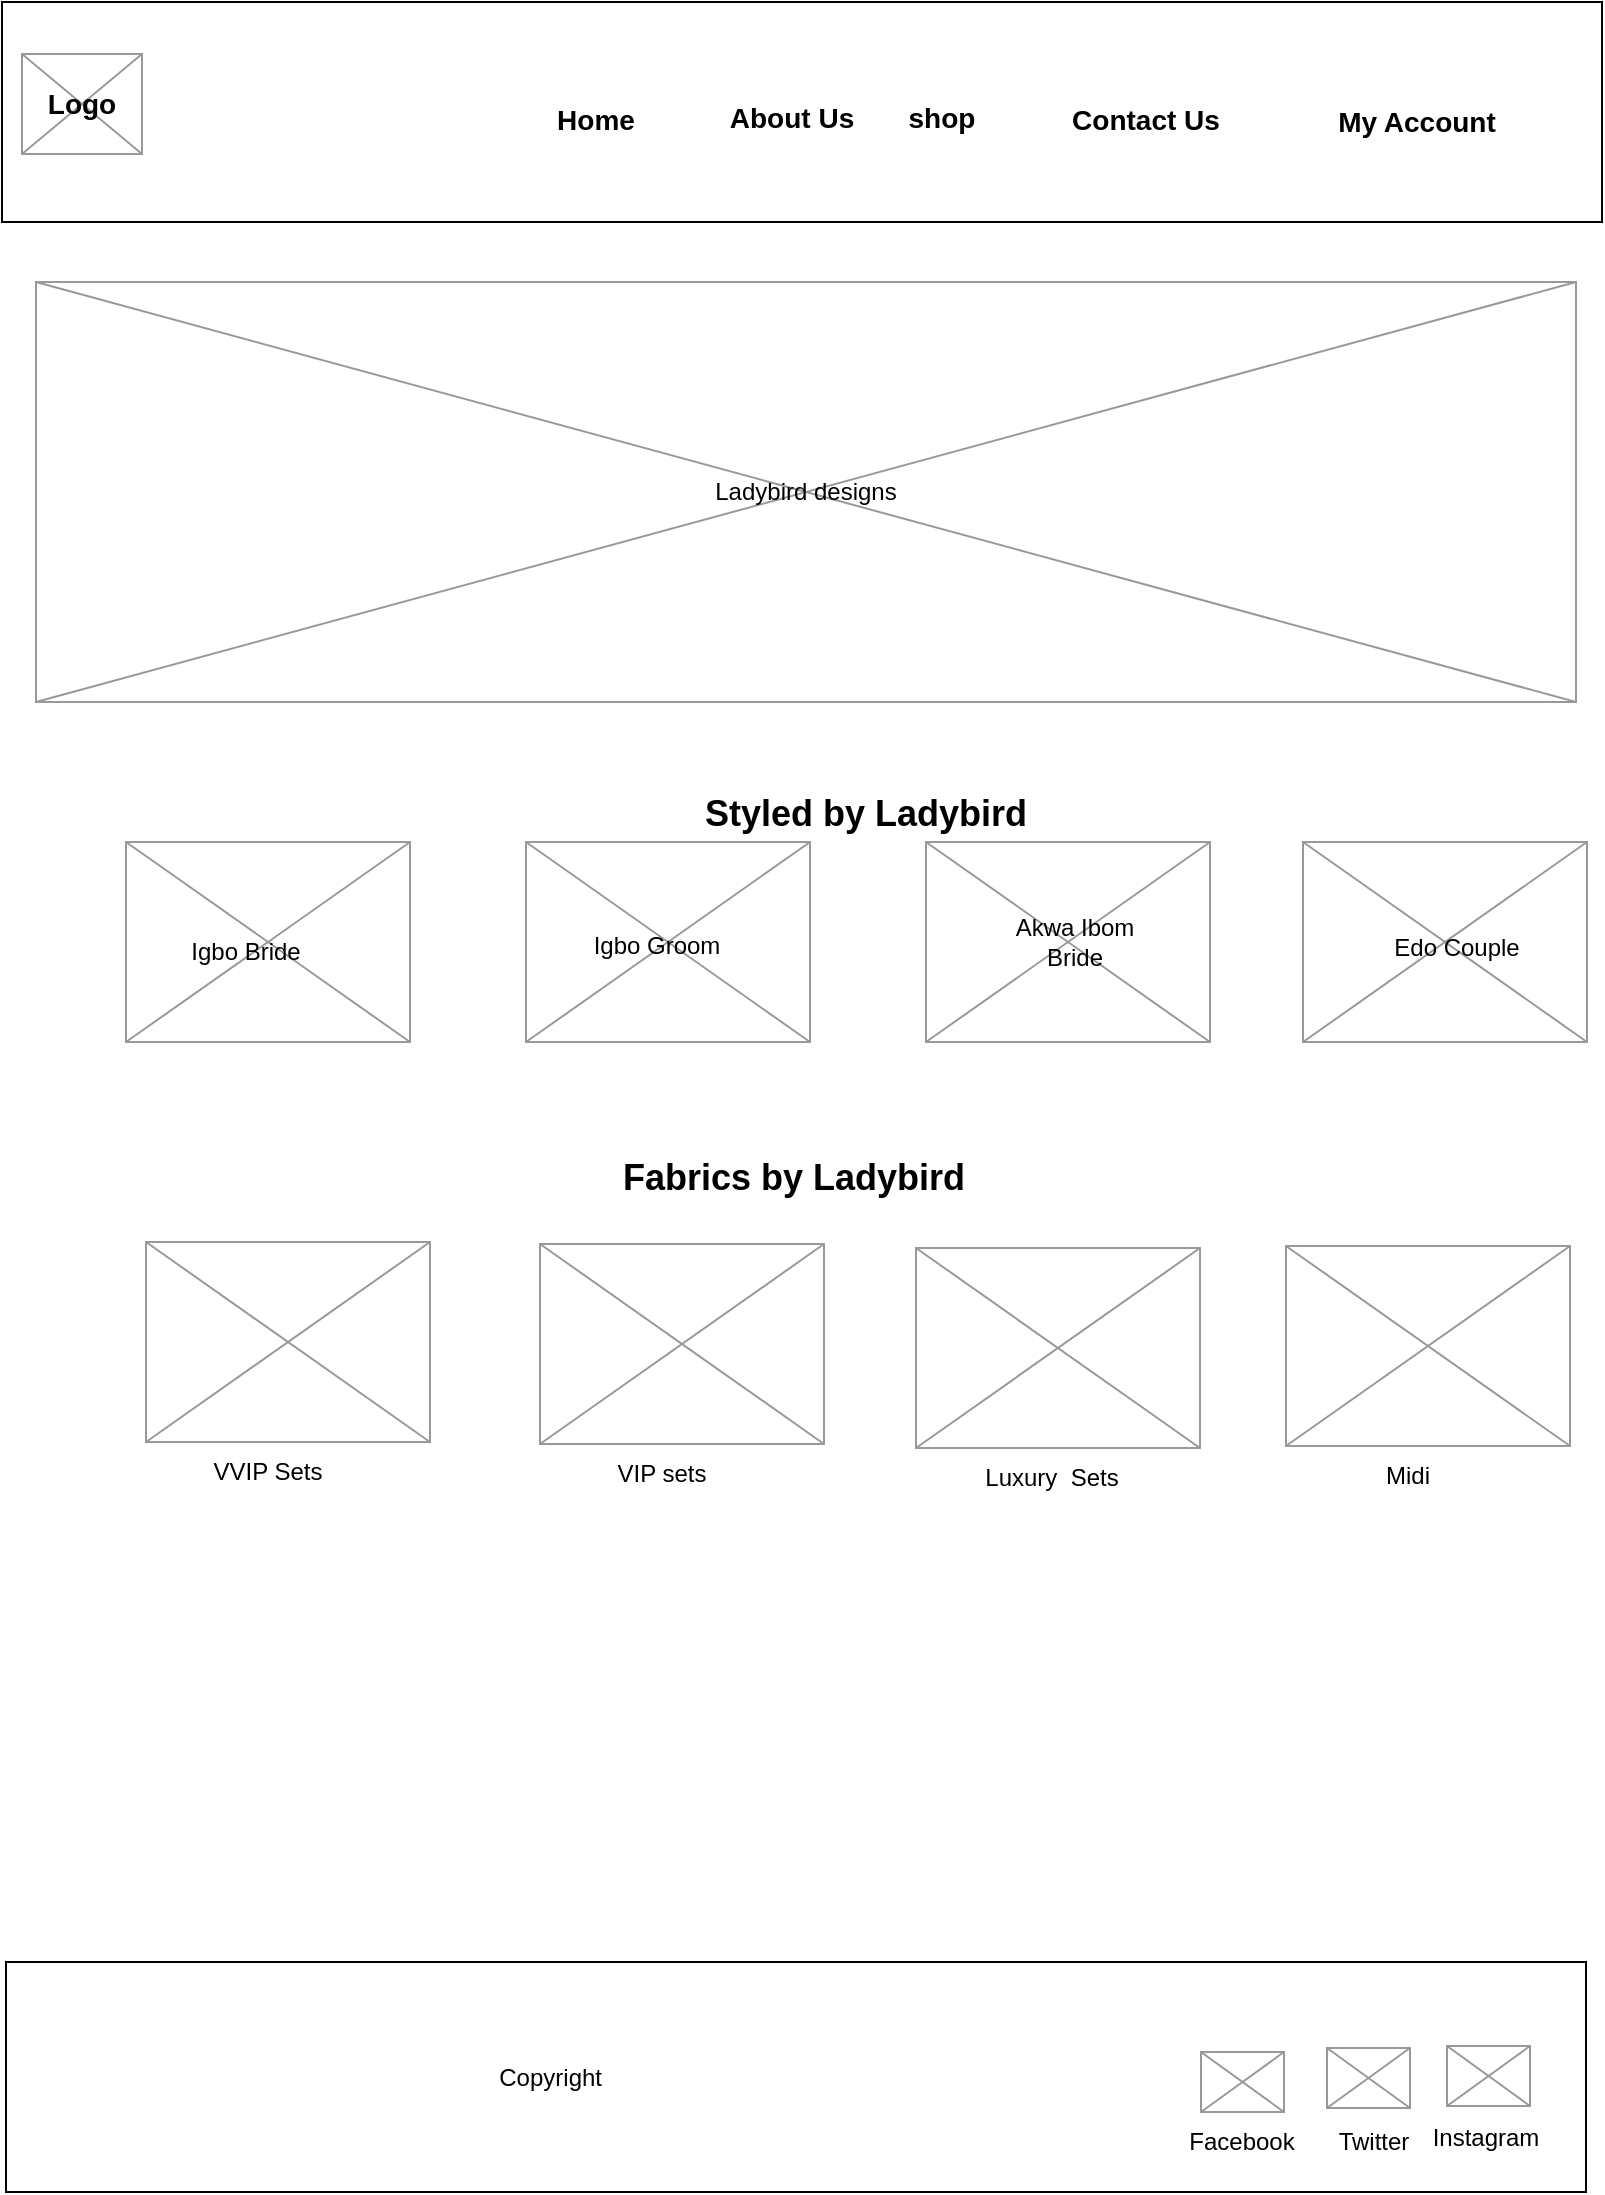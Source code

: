 <mxfile version="26.2.3">
  <diagram name="Page-1" id="ZLVN8tH2prSL9D6w5mu5">
    <mxGraphModel dx="1638" dy="1612" grid="1" gridSize="10" guides="1" tooltips="1" connect="1" arrows="1" fold="1" page="1" pageScale="1" pageWidth="850" pageHeight="1100" math="0" shadow="0">
      <root>
        <mxCell id="0" />
        <mxCell id="1" parent="0" />
        <mxCell id="_gORhHscxTq4bh38y0V_-45" value="" style="group" vertex="1" connectable="0" parent="1">
          <mxGeometry x="-2" y="-1100" width="800" height="1095" as="geometry" />
        </mxCell>
        <mxCell id="_gORhHscxTq4bh38y0V_-1" value="" style="rounded=0;whiteSpace=wrap;html=1;" vertex="1" parent="_gORhHscxTq4bh38y0V_-45">
          <mxGeometry width="800" height="110" as="geometry" />
        </mxCell>
        <mxCell id="_gORhHscxTq4bh38y0V_-2" value="" style="verticalLabelPosition=bottom;shadow=0;dashed=0;align=center;html=1;verticalAlign=top;strokeWidth=1;shape=mxgraph.mockup.graphics.simpleIcon;strokeColor=#999999;" vertex="1" parent="_gORhHscxTq4bh38y0V_-45">
          <mxGeometry x="10" y="26" width="60" height="50" as="geometry" />
        </mxCell>
        <mxCell id="_gORhHscxTq4bh38y0V_-4" value="&lt;font style=&quot;font-size: 14px;&quot;&gt;&lt;b&gt;Home&lt;/b&gt;&lt;/font&gt;" style="text;html=1;align=center;verticalAlign=middle;whiteSpace=wrap;rounded=0;" vertex="1" parent="_gORhHscxTq4bh38y0V_-45">
          <mxGeometry x="267" y="44" width="60" height="30" as="geometry" />
        </mxCell>
        <mxCell id="_gORhHscxTq4bh38y0V_-5" value="&lt;font style=&quot;font-size: 14px;&quot;&gt;&lt;b&gt;About Us&lt;/b&gt;&lt;/font&gt;" style="text;html=1;align=center;verticalAlign=middle;whiteSpace=wrap;rounded=0;" vertex="1" parent="_gORhHscxTq4bh38y0V_-45">
          <mxGeometry x="358" y="43" width="74" height="30" as="geometry" />
        </mxCell>
        <mxCell id="_gORhHscxTq4bh38y0V_-6" value="&lt;font style=&quot;font-size: 14px;&quot;&gt;&lt;b&gt;shop&lt;/b&gt;&lt;/font&gt;" style="text;html=1;align=center;verticalAlign=middle;whiteSpace=wrap;rounded=0;" vertex="1" parent="_gORhHscxTq4bh38y0V_-45">
          <mxGeometry x="440" y="43" width="60" height="30" as="geometry" />
        </mxCell>
        <mxCell id="_gORhHscxTq4bh38y0V_-7" value="&lt;font style=&quot;font-size: 14px;&quot;&gt;&lt;b&gt;Contact Us&lt;/b&gt;&lt;/font&gt;" style="text;html=1;align=center;verticalAlign=middle;whiteSpace=wrap;rounded=0;" vertex="1" parent="_gORhHscxTq4bh38y0V_-45">
          <mxGeometry x="532" y="44" width="80" height="30" as="geometry" />
        </mxCell>
        <mxCell id="_gORhHscxTq4bh38y0V_-9" value="&lt;b&gt;&lt;font style=&quot;font-size: 14px;&quot;&gt;My Account&lt;/font&gt;&lt;/b&gt;" style="text;html=1;align=center;verticalAlign=middle;whiteSpace=wrap;rounded=0;" vertex="1" parent="_gORhHscxTq4bh38y0V_-45">
          <mxGeometry x="663" y="45" width="89" height="30" as="geometry" />
        </mxCell>
        <mxCell id="_gORhHscxTq4bh38y0V_-10" value="&lt;font style=&quot;font-size: 14px;&quot;&gt;&lt;b&gt;Logo&lt;/b&gt;&lt;/font&gt;" style="text;html=1;align=center;verticalAlign=middle;whiteSpace=wrap;rounded=0;" vertex="1" parent="_gORhHscxTq4bh38y0V_-45">
          <mxGeometry x="10" y="36" width="60" height="30" as="geometry" />
        </mxCell>
        <mxCell id="_gORhHscxTq4bh38y0V_-11" value="" style="verticalLabelPosition=bottom;shadow=0;dashed=0;align=center;html=1;verticalAlign=top;strokeWidth=1;shape=mxgraph.mockup.graphics.simpleIcon;strokeColor=#999999;" vertex="1" parent="_gORhHscxTq4bh38y0V_-45">
          <mxGeometry x="17" y="140" width="770" height="210" as="geometry" />
        </mxCell>
        <mxCell id="_gORhHscxTq4bh38y0V_-12" value="Ladybird designs" style="text;html=1;align=center;verticalAlign=middle;whiteSpace=wrap;rounded=0;" vertex="1" parent="_gORhHscxTq4bh38y0V_-45">
          <mxGeometry x="322" y="200" width="160" height="90" as="geometry" />
        </mxCell>
        <mxCell id="_gORhHscxTq4bh38y0V_-13" value="&lt;font style=&quot;font-size: 18px;&quot;&gt;&lt;b&gt;Styled by Ladybird&lt;/b&gt;&lt;/font&gt;" style="text;html=1;align=center;verticalAlign=middle;whiteSpace=wrap;rounded=0;" vertex="1" parent="_gORhHscxTq4bh38y0V_-45">
          <mxGeometry x="272" y="381" width="320" height="49" as="geometry" />
        </mxCell>
        <mxCell id="_gORhHscxTq4bh38y0V_-14" value="" style="verticalLabelPosition=bottom;shadow=0;dashed=0;align=center;html=1;verticalAlign=top;strokeWidth=1;shape=mxgraph.mockup.graphics.simpleIcon;strokeColor=#999999;" vertex="1" parent="_gORhHscxTq4bh38y0V_-45">
          <mxGeometry x="62" y="420" width="142" height="100" as="geometry" />
        </mxCell>
        <mxCell id="_gORhHscxTq4bh38y0V_-18" value="" style="verticalLabelPosition=bottom;shadow=0;dashed=0;align=center;html=1;verticalAlign=top;strokeWidth=1;shape=mxgraph.mockup.graphics.simpleIcon;strokeColor=#999999;" vertex="1" parent="_gORhHscxTq4bh38y0V_-45">
          <mxGeometry x="262" y="420" width="142" height="100" as="geometry" />
        </mxCell>
        <mxCell id="_gORhHscxTq4bh38y0V_-19" value="" style="verticalLabelPosition=bottom;shadow=0;dashed=0;align=center;html=1;verticalAlign=top;strokeWidth=1;shape=mxgraph.mockup.graphics.simpleIcon;strokeColor=#999999;" vertex="1" parent="_gORhHscxTq4bh38y0V_-45">
          <mxGeometry x="462" y="420" width="142" height="100" as="geometry" />
        </mxCell>
        <mxCell id="_gORhHscxTq4bh38y0V_-20" value="" style="verticalLabelPosition=bottom;shadow=0;dashed=0;align=center;html=1;verticalAlign=top;strokeWidth=1;shape=mxgraph.mockup.graphics.simpleIcon;strokeColor=#999999;" vertex="1" parent="_gORhHscxTq4bh38y0V_-45">
          <mxGeometry x="650.5" y="420" width="142" height="100" as="geometry" />
        </mxCell>
        <mxCell id="_gORhHscxTq4bh38y0V_-21" value="Igbo Bride" style="text;html=1;align=center;verticalAlign=middle;whiteSpace=wrap;rounded=0;" vertex="1" parent="_gORhHscxTq4bh38y0V_-45">
          <mxGeometry x="92" y="460" width="60" height="30" as="geometry" />
        </mxCell>
        <mxCell id="_gORhHscxTq4bh38y0V_-25" value="Igbo Groom" style="text;html=1;align=center;verticalAlign=middle;whiteSpace=wrap;rounded=0;" vertex="1" parent="_gORhHscxTq4bh38y0V_-45">
          <mxGeometry x="286" y="457" width="83" height="30" as="geometry" />
        </mxCell>
        <mxCell id="_gORhHscxTq4bh38y0V_-26" value="Akwa Ibom Bride" style="text;html=1;align=center;verticalAlign=middle;whiteSpace=wrap;rounded=0;" vertex="1" parent="_gORhHscxTq4bh38y0V_-45">
          <mxGeometry x="495" y="455" width="83" height="30" as="geometry" />
        </mxCell>
        <mxCell id="_gORhHscxTq4bh38y0V_-27" value="Edo Couple" style="text;html=1;align=center;verticalAlign=middle;whiteSpace=wrap;rounded=0;" vertex="1" parent="_gORhHscxTq4bh38y0V_-45">
          <mxGeometry x="686" y="458" width="83" height="30" as="geometry" />
        </mxCell>
        <mxCell id="_gORhHscxTq4bh38y0V_-28" value="&lt;font style=&quot;font-size: 18px;&quot;&gt;&lt;b&gt;Fabrics by Ladybird&lt;/b&gt;&lt;/font&gt;" style="text;html=1;align=center;verticalAlign=middle;whiteSpace=wrap;rounded=0;" vertex="1" parent="_gORhHscxTq4bh38y0V_-45">
          <mxGeometry x="236" y="563" width="320" height="49" as="geometry" />
        </mxCell>
        <mxCell id="_gORhHscxTq4bh38y0V_-29" value="" style="verticalLabelPosition=bottom;shadow=0;dashed=0;align=center;html=1;verticalAlign=top;strokeWidth=1;shape=mxgraph.mockup.graphics.simpleIcon;strokeColor=#999999;" vertex="1" parent="_gORhHscxTq4bh38y0V_-45">
          <mxGeometry x="72" y="620" width="142" height="100" as="geometry" />
        </mxCell>
        <mxCell id="_gORhHscxTq4bh38y0V_-30" value="VVIP Sets" style="text;html=1;align=center;verticalAlign=middle;whiteSpace=wrap;rounded=0;" vertex="1" parent="_gORhHscxTq4bh38y0V_-45">
          <mxGeometry x="103" y="720" width="60" height="30" as="geometry" />
        </mxCell>
        <mxCell id="_gORhHscxTq4bh38y0V_-31" value="" style="verticalLabelPosition=bottom;shadow=0;dashed=0;align=center;html=1;verticalAlign=top;strokeWidth=1;shape=mxgraph.mockup.graphics.simpleIcon;strokeColor=#999999;" vertex="1" parent="_gORhHscxTq4bh38y0V_-45">
          <mxGeometry x="269" y="621" width="142" height="100" as="geometry" />
        </mxCell>
        <mxCell id="_gORhHscxTq4bh38y0V_-32" value="VIP sets" style="text;html=1;align=center;verticalAlign=middle;whiteSpace=wrap;rounded=0;" vertex="1" parent="_gORhHscxTq4bh38y0V_-45">
          <mxGeometry x="300" y="721" width="60" height="30" as="geometry" />
        </mxCell>
        <mxCell id="_gORhHscxTq4bh38y0V_-33" value="" style="verticalLabelPosition=bottom;shadow=0;dashed=0;align=center;html=1;verticalAlign=top;strokeWidth=1;shape=mxgraph.mockup.graphics.simpleIcon;strokeColor=#999999;" vertex="1" parent="_gORhHscxTq4bh38y0V_-45">
          <mxGeometry x="457" y="623" width="142" height="100" as="geometry" />
        </mxCell>
        <mxCell id="_gORhHscxTq4bh38y0V_-34" value="Luxury&amp;nbsp; Sets" style="text;html=1;align=center;verticalAlign=middle;whiteSpace=wrap;rounded=0;" vertex="1" parent="_gORhHscxTq4bh38y0V_-45">
          <mxGeometry x="488" y="723" width="74" height="30" as="geometry" />
        </mxCell>
        <mxCell id="_gORhHscxTq4bh38y0V_-35" value="" style="verticalLabelPosition=bottom;shadow=0;dashed=0;align=center;html=1;verticalAlign=top;strokeWidth=1;shape=mxgraph.mockup.graphics.simpleIcon;strokeColor=#999999;" vertex="1" parent="_gORhHscxTq4bh38y0V_-45">
          <mxGeometry x="642" y="622" width="142" height="100" as="geometry" />
        </mxCell>
        <mxCell id="_gORhHscxTq4bh38y0V_-36" value="Midi" style="text;html=1;align=center;verticalAlign=middle;whiteSpace=wrap;rounded=0;" vertex="1" parent="_gORhHscxTq4bh38y0V_-45">
          <mxGeometry x="673" y="722" width="60" height="30" as="geometry" />
        </mxCell>
        <mxCell id="_gORhHscxTq4bh38y0V_-37" value="" style="rounded=0;whiteSpace=wrap;html=1;" vertex="1" parent="_gORhHscxTq4bh38y0V_-45">
          <mxGeometry x="2" y="980" width="790" height="115" as="geometry" />
        </mxCell>
        <mxCell id="_gORhHscxTq4bh38y0V_-38" value="" style="verticalLabelPosition=bottom;shadow=0;dashed=0;align=center;html=1;verticalAlign=top;strokeWidth=1;shape=mxgraph.mockup.graphics.simpleIcon;strokeColor=#999999;" vertex="1" parent="_gORhHscxTq4bh38y0V_-45">
          <mxGeometry x="599.5" y="1025" width="41.5" height="30" as="geometry" />
        </mxCell>
        <mxCell id="_gORhHscxTq4bh38y0V_-39" value="" style="verticalLabelPosition=bottom;shadow=0;dashed=0;align=center;html=1;verticalAlign=top;strokeWidth=1;shape=mxgraph.mockup.graphics.simpleIcon;strokeColor=#999999;" vertex="1" parent="_gORhHscxTq4bh38y0V_-45">
          <mxGeometry x="662.5" y="1023" width="41.5" height="30" as="geometry" />
        </mxCell>
        <mxCell id="_gORhHscxTq4bh38y0V_-40" value="" style="verticalLabelPosition=bottom;shadow=0;dashed=0;align=center;html=1;verticalAlign=top;strokeWidth=1;shape=mxgraph.mockup.graphics.simpleIcon;strokeColor=#999999;" vertex="1" parent="_gORhHscxTq4bh38y0V_-45">
          <mxGeometry x="722.5" y="1022" width="41.5" height="30" as="geometry" />
        </mxCell>
        <mxCell id="_gORhHscxTq4bh38y0V_-41" value="Facebook" style="text;html=1;align=center;verticalAlign=middle;whiteSpace=wrap;rounded=0;" vertex="1" parent="_gORhHscxTq4bh38y0V_-45">
          <mxGeometry x="590.25" y="1055" width="60" height="30" as="geometry" />
        </mxCell>
        <mxCell id="_gORhHscxTq4bh38y0V_-42" value="Twitter" style="text;html=1;align=center;verticalAlign=middle;whiteSpace=wrap;rounded=0;" vertex="1" parent="_gORhHscxTq4bh38y0V_-45">
          <mxGeometry x="656.25" y="1055" width="60" height="30" as="geometry" />
        </mxCell>
        <mxCell id="_gORhHscxTq4bh38y0V_-43" value="Instagram" style="text;html=1;align=center;verticalAlign=middle;whiteSpace=wrap;rounded=0;" vertex="1" parent="_gORhHscxTq4bh38y0V_-45">
          <mxGeometry x="712.25" y="1053" width="60" height="30" as="geometry" />
        </mxCell>
        <mxCell id="_gORhHscxTq4bh38y0V_-44" value="Copyright&amp;nbsp;" style="text;html=1;align=center;verticalAlign=middle;whiteSpace=wrap;rounded=0;" vertex="1" parent="_gORhHscxTq4bh38y0V_-45">
          <mxGeometry x="170" y="1023" width="212" height="30" as="geometry" />
        </mxCell>
      </root>
    </mxGraphModel>
  </diagram>
</mxfile>
